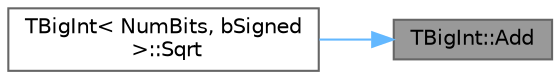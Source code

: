 digraph "TBigInt::Add"
{
 // INTERACTIVE_SVG=YES
 // LATEX_PDF_SIZE
  bgcolor="transparent";
  edge [fontname=Helvetica,fontsize=10,labelfontname=Helvetica,labelfontsize=10];
  node [fontname=Helvetica,fontsize=10,shape=box,height=0.2,width=0.4];
  rankdir="RL";
  Node1 [id="Node000001",label="TBigInt::Add",height=0.2,width=0.4,color="gray40", fillcolor="grey60", style="filled", fontcolor="black",tooltip="Adds two integers."];
  Node1 -> Node2 [id="edge1_Node000001_Node000002",dir="back",color="steelblue1",style="solid",tooltip=" "];
  Node2 [id="Node000002",label="TBigInt\< NumBits, bSigned\l \>::Sqrt",height=0.2,width=0.4,color="grey40", fillcolor="white", style="filled",URL="$d1/db0/classTBigInt.html#af3b59399cb4372c678448bb6b5d2173d",tooltip=" "];
}
